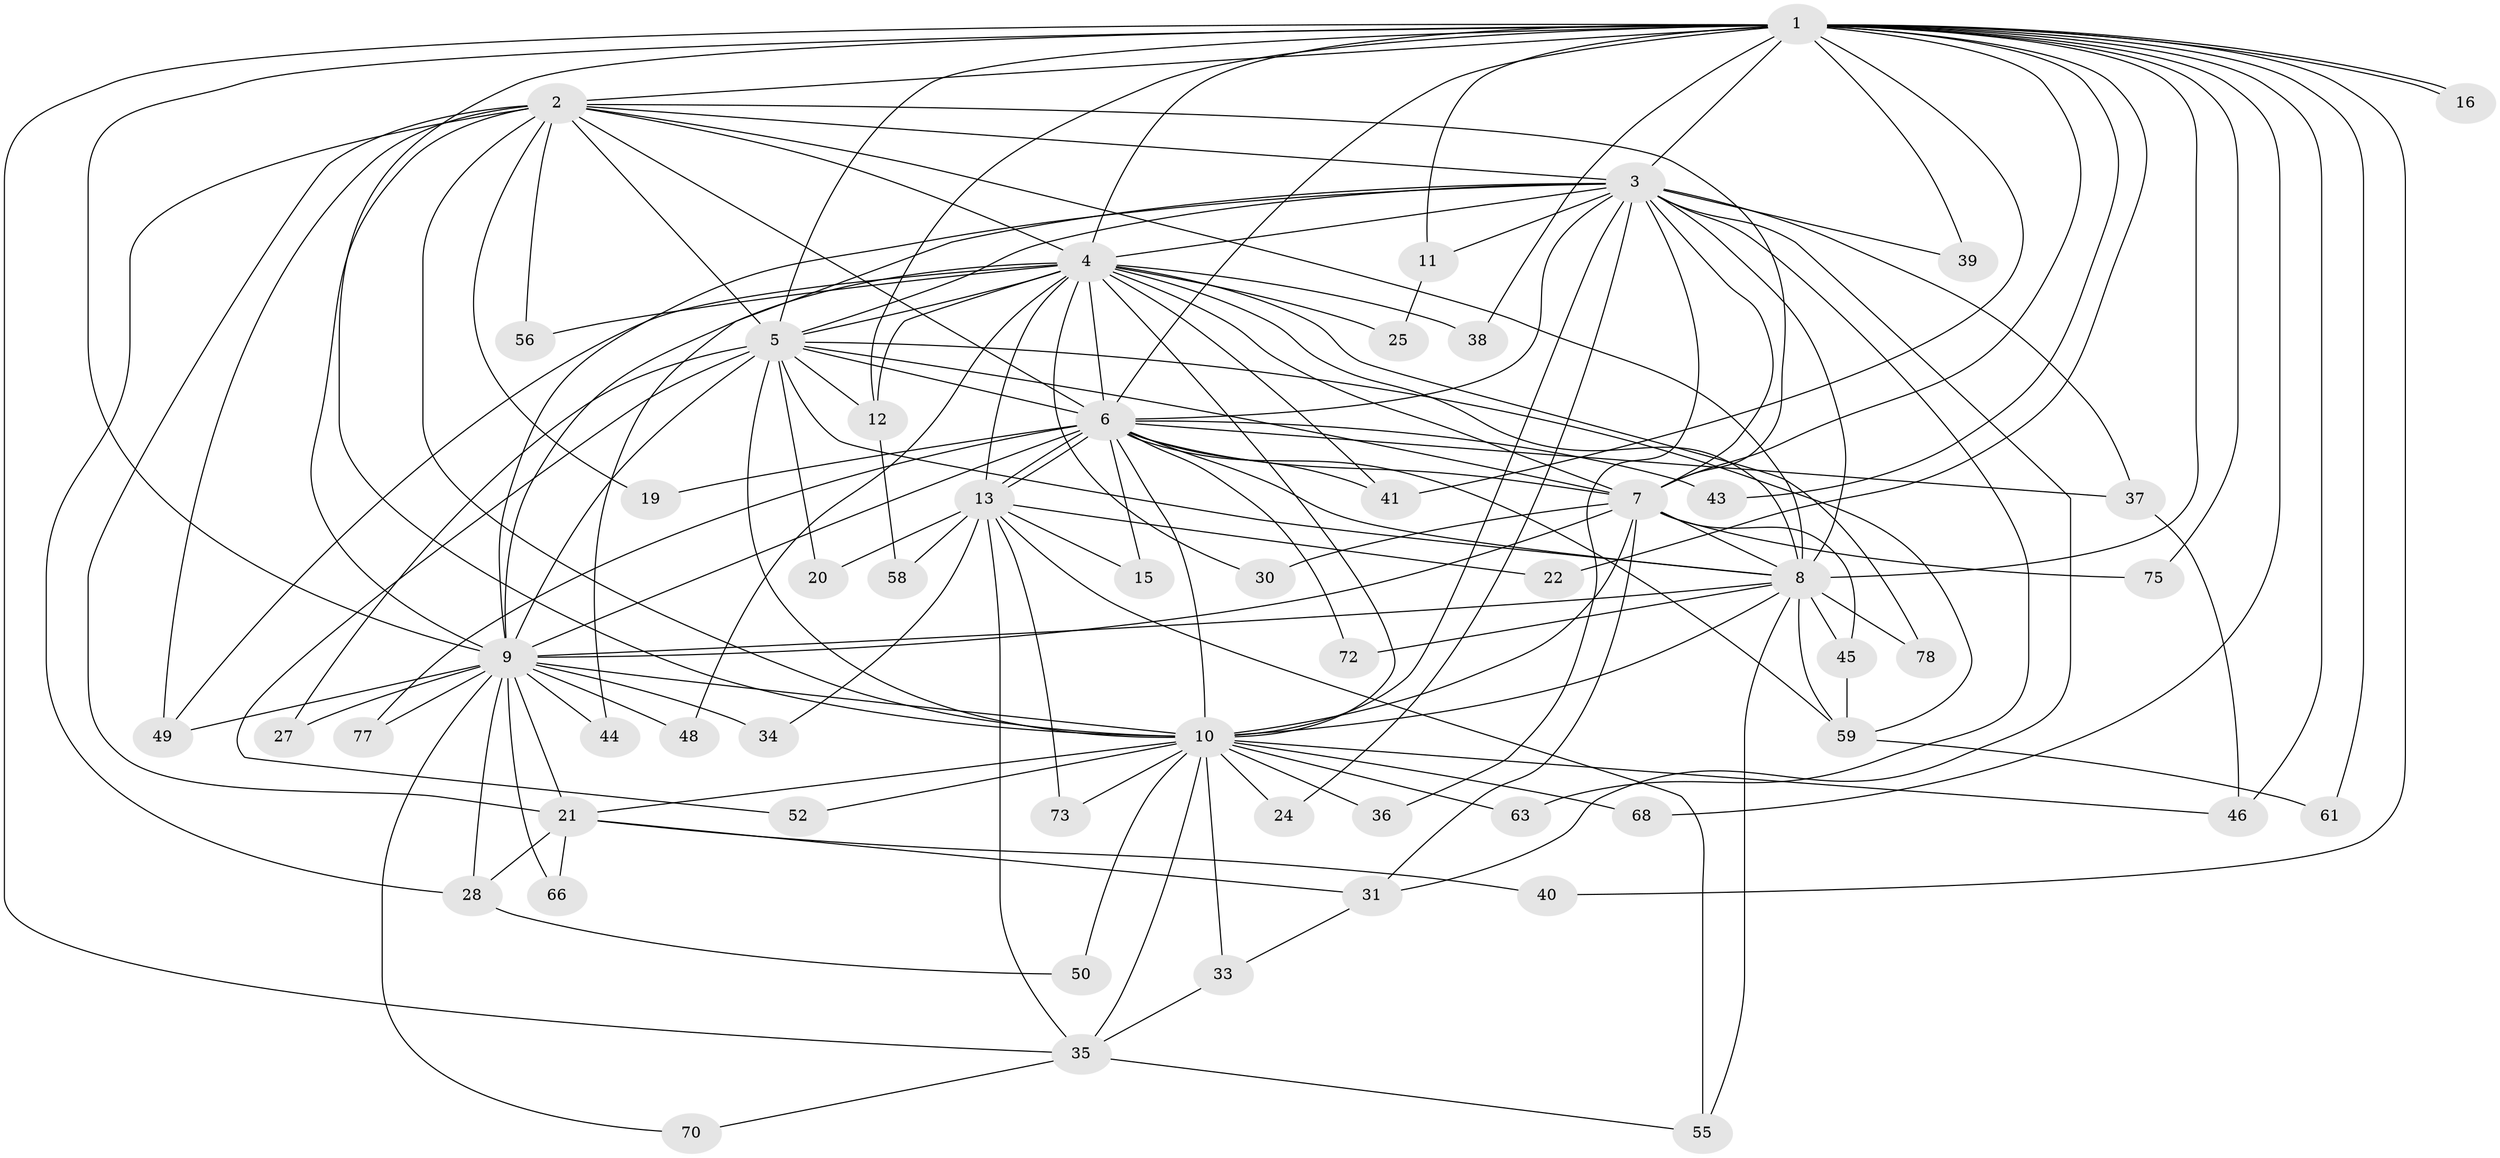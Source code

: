 // original degree distribution, {28: 0.012658227848101266, 14: 0.02531645569620253, 18: 0.012658227848101266, 21: 0.012658227848101266, 16: 0.02531645569620253, 22: 0.012658227848101266, 20: 0.012658227848101266, 17: 0.012658227848101266, 3: 0.13924050632911392, 4: 0.0379746835443038, 11: 0.012658227848101266, 2: 0.6329113924050633, 6: 0.02531645569620253, 7: 0.012658227848101266, 5: 0.012658227848101266}
// Generated by graph-tools (version 1.1) at 2025/41/03/06/25 10:41:38]
// undirected, 56 vertices, 150 edges
graph export_dot {
graph [start="1"]
  node [color=gray90,style=filled];
  1 [super="+29"];
  2 [super="+14"];
  3 [super="+54"];
  4 [super="+69"];
  5 [super="+65"];
  6 [super="+57"];
  7 [super="+23"];
  8 [super="+47"];
  9 [super="+17"];
  10 [super="+18"];
  11;
  12 [super="+71"];
  13 [super="+53"];
  15;
  16;
  19;
  20;
  21 [super="+26"];
  22;
  24;
  25;
  27;
  28 [super="+74"];
  30;
  31 [super="+32"];
  33 [super="+62"];
  34;
  35 [super="+42"];
  36;
  37 [super="+76"];
  38;
  39;
  40;
  41 [super="+51"];
  43;
  44;
  45 [super="+79"];
  46;
  48;
  49 [super="+60"];
  50;
  52;
  55 [super="+67"];
  56;
  58;
  59 [super="+64"];
  61;
  63;
  66;
  68;
  70;
  72;
  73;
  75;
  77;
  78;
  1 -- 2;
  1 -- 3 [weight=2];
  1 -- 4 [weight=2];
  1 -- 5;
  1 -- 6;
  1 -- 7 [weight=2];
  1 -- 8;
  1 -- 9;
  1 -- 10 [weight=2];
  1 -- 11;
  1 -- 12;
  1 -- 16;
  1 -- 16;
  1 -- 22;
  1 -- 35;
  1 -- 38;
  1 -- 39;
  1 -- 40;
  1 -- 43;
  1 -- 46;
  1 -- 61;
  1 -- 68;
  1 -- 75;
  1 -- 41;
  2 -- 3;
  2 -- 4;
  2 -- 5;
  2 -- 6 [weight=2];
  2 -- 7;
  2 -- 8;
  2 -- 9;
  2 -- 10;
  2 -- 19;
  2 -- 28;
  2 -- 21;
  2 -- 49;
  2 -- 56;
  3 -- 4;
  3 -- 5;
  3 -- 6;
  3 -- 7;
  3 -- 8;
  3 -- 9;
  3 -- 10;
  3 -- 11;
  3 -- 24;
  3 -- 31;
  3 -- 36;
  3 -- 37;
  3 -- 39;
  3 -- 44;
  3 -- 63;
  4 -- 5;
  4 -- 6;
  4 -- 7;
  4 -- 8;
  4 -- 9 [weight=2];
  4 -- 10;
  4 -- 25;
  4 -- 30;
  4 -- 38;
  4 -- 41;
  4 -- 48;
  4 -- 49;
  4 -- 56;
  4 -- 78;
  4 -- 12;
  4 -- 13;
  5 -- 6 [weight=2];
  5 -- 7;
  5 -- 8;
  5 -- 9 [weight=2];
  5 -- 10;
  5 -- 12;
  5 -- 20;
  5 -- 27;
  5 -- 52;
  5 -- 59;
  6 -- 7 [weight=2];
  6 -- 8;
  6 -- 9;
  6 -- 10;
  6 -- 13;
  6 -- 13;
  6 -- 15;
  6 -- 19;
  6 -- 37;
  6 -- 41;
  6 -- 43;
  6 -- 59;
  6 -- 72;
  6 -- 77;
  7 -- 8;
  7 -- 9;
  7 -- 10;
  7 -- 30;
  7 -- 45;
  7 -- 31;
  7 -- 75;
  8 -- 9;
  8 -- 10;
  8 -- 45;
  8 -- 72;
  8 -- 78;
  8 -- 55;
  8 -- 59;
  9 -- 10;
  9 -- 21;
  9 -- 34;
  9 -- 44;
  9 -- 48;
  9 -- 49;
  9 -- 66;
  9 -- 70;
  9 -- 77;
  9 -- 27;
  9 -- 28;
  10 -- 21;
  10 -- 24;
  10 -- 33;
  10 -- 52;
  10 -- 68;
  10 -- 73;
  10 -- 50;
  10 -- 36;
  10 -- 46;
  10 -- 63;
  10 -- 35;
  11 -- 25;
  12 -- 58;
  13 -- 15;
  13 -- 20;
  13 -- 22;
  13 -- 34;
  13 -- 35;
  13 -- 55;
  13 -- 58;
  13 -- 73;
  21 -- 28;
  21 -- 31;
  21 -- 40;
  21 -- 66;
  28 -- 50;
  31 -- 33;
  33 -- 35;
  35 -- 55;
  35 -- 70;
  37 -- 46;
  45 -- 59;
  59 -- 61;
}
